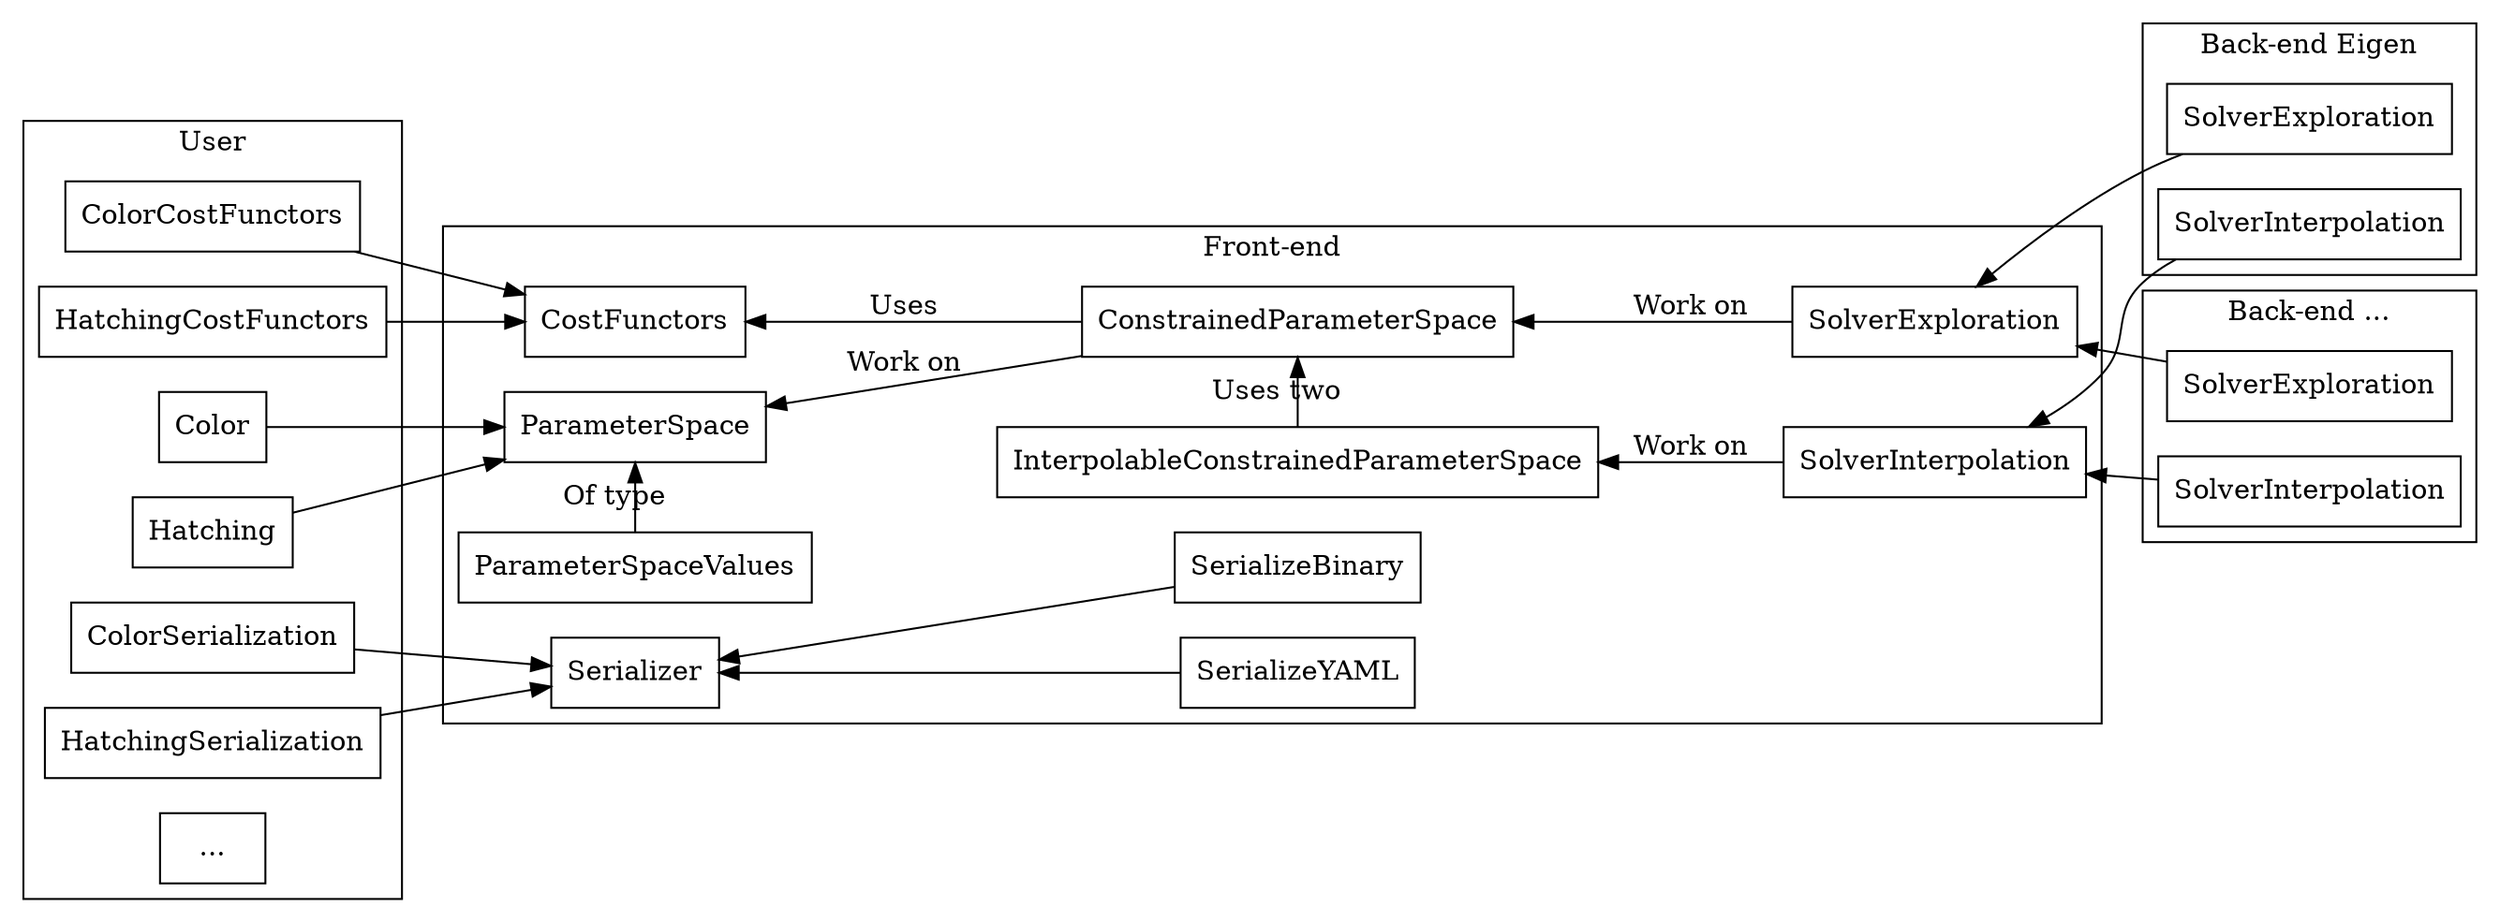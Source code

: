 strict digraph archi {
  rankdir=LR;
  node [shape=box];

  u_t_color_funcs [label="ColorCostFunctors"];
  u_t_hatching_funcs [label="HatchingCostFunctors"];
  u_t_color [label="Color"];
  u_t_hatching [label="Hatching"];
  u_t_color_serial [label="ColorSerialization"];
  u_t_hatching_serial [label="HatchingSerialization"];
  u_t_etc [label="..."];

  fe_functors [label="CostFunctors"];
  fe_ps [label="ParameterSpace"];
  fe_pss [label="ParameterSpaceValues"];
  fe_cps [label="ConstrainedParameterSpace"];
  fe_icps [label="InterpolableConstrainedParameterSpace"];
  fe_sole [label="SolverExploration"];
  fe_soli [label="SolverInterpolation"];
  fe_serial [label="Serializer"];
  fe_serial_yaml [label="SerializeYAML"];
  fe_serial_bin [label="SerializeBinary"];

  be_soleeigen [label="SolverExploration"];
  be_solieigen [label="SolverInterpolation"];
  be_soleetc [label="SolverExploration"];
  be_solietc [label="SolverInterpolation"];

  subgraph cluster_user {
    label="User";
    {
      rank=same;
      u_t_color_funcs;
      u_t_hatching_funcs;
      u_t_color;
      u_t_hatching;
      u_t_color_serial;
      u_t_hatching_serial;
      u_t_etc;
    }
  }

  subgraph cluster_front_end {
    rank=min;
    label="Front-end";
    {
      rank=same;
      fe_functors;
    }
    {
      rank=same;
      fe_ps;
      fe_pss;
    }
    {
      rank=same;
      fe_cps;
      fe_icps;
    }
    {
      rank=same;
      fe_sole;
      fe_soli;
    }
    { u_t_color, u_t_hatching } -> fe_ps;
    { u_t_color_funcs, u_t_hatching_funcs } -> fe_functors;
    { u_t_color_serial, u_t_hatching_serial } -> fe_serial [constraint=false];
    fe_cps -> fe_functors [label="Uses",constraint=false];
    fe_ps -> fe_cps [label="Work on",dir=back];
    fe_pss -> fe_ps [label="Of type",constraint=false]
    fe_cps -> fe_sole [label="Work on",dir=back];
    fe_cps -> fe_icps [label="Uses two",dir=back,constraint=false];
    fe_icps -> fe_soli [label="Work on",dir=back];
    fe_serial -> fe_serial_yaml [dir=back];
    fe_serial -> fe_serial_bin [dir=back];
  }
  subgraph cluster_back_end_eigen {
    label="Back-end Eigen";
    {
      rank=same;
      be_soleeigen;
      be_solieigen;
    }
    fe_sole -> be_soleeigen [dir=back];
    fe_soli -> be_solieigen [dir=back];
  }
  subgraph cluster_back_end_etc {
    label="Back-end ...";
    {
      rank=same;
      be_soleetc;
      be_solietc;
    }
    fe_sole -> be_soleetc [dir=back];
    fe_soli -> be_solietc [dir=back];
  }
}
